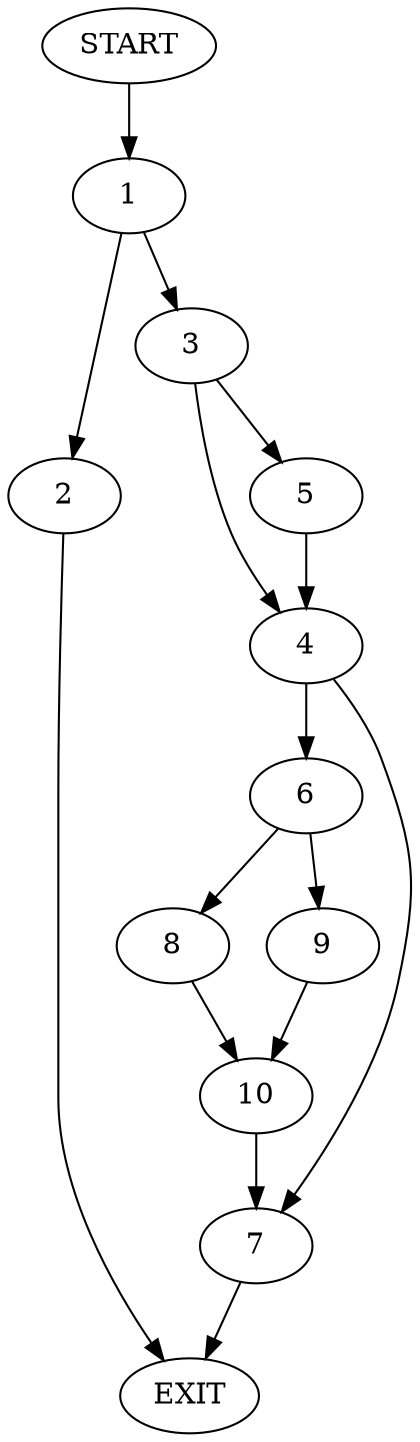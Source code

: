 digraph {
0 [label="START"]
11 [label="EXIT"]
0 -> 1
1 -> 2
1 -> 3
2 -> 11
3 -> 4
3 -> 5
5 -> 4
4 -> 6
4 -> 7
6 -> 8
6 -> 9
7 -> 11
9 -> 10
8 -> 10
10 -> 7
}
